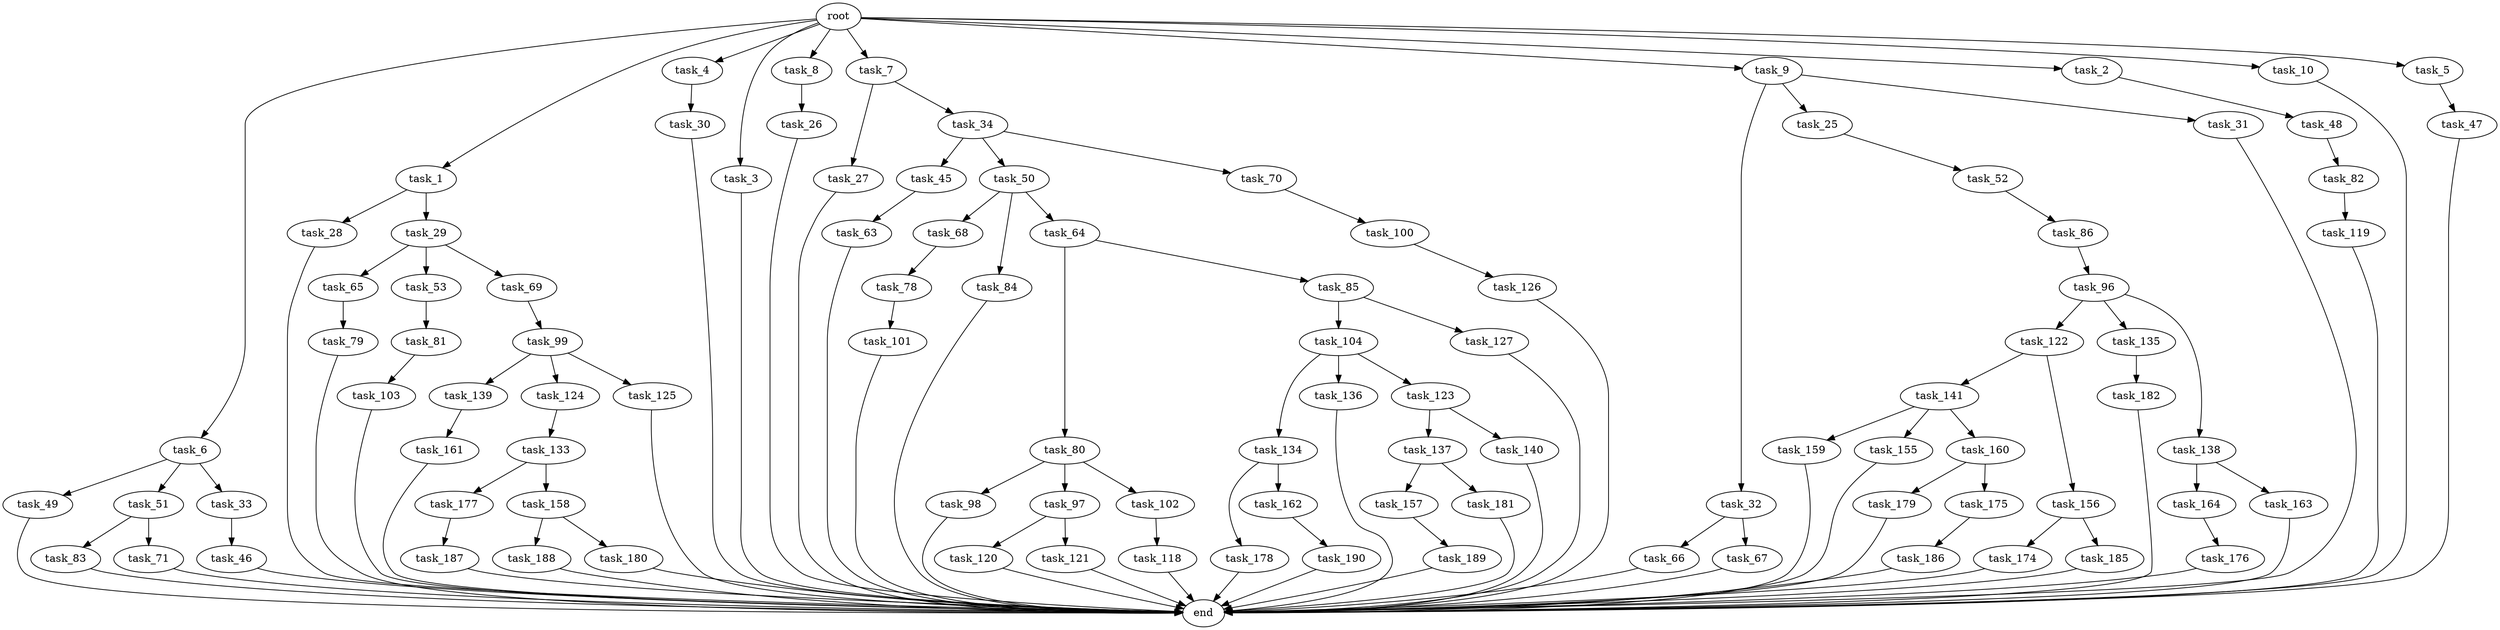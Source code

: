 digraph G {
  task_134 [size="858993459.200000"];
  task_6 [size="1.024000"];
  task_136 [size="858993459.200000"];
  task_45 [size="137438953.472000"];
  task_187 [size="309237645.312000"];
  task_123 [size="858993459.200000"];
  task_66 [size="137438953.472000"];
  task_1 [size="1.024000"];
  task_82 [size="34359738.368000"];
  task_159 [size="77309411.328000"];
  task_68 [size="858993459.200000"];
  task_119 [size="77309411.328000"];
  task_190 [size="214748364.800000"];
  task_65 [size="309237645.312000"];
  task_83 [size="77309411.328000"];
  root [size="0.000000"];
  task_63 [size="214748364.800000"];
  task_176 [size="858993459.200000"];
  task_179 [size="309237645.312000"];
  task_4 [size="1.024000"];
  task_3 [size="1.024000"];
  task_98 [size="858993459.200000"];
  task_189 [size="858993459.200000"];
  task_84 [size="858993459.200000"];
  task_101 [size="137438953.472000"];
  task_157 [size="858993459.200000"];
  task_178 [size="420906795.008000"];
  task_182 [size="214748364.800000"];
  task_8 [size="1.024000"];
  task_120 [size="420906795.008000"];
  task_27 [size="34359738.368000"];
  task_177 [size="77309411.328000"];
  task_133 [size="420906795.008000"];
  task_86 [size="77309411.328000"];
  task_80 [size="309237645.312000"];
  task_97 [size="858993459.200000"];
  task_49 [size="309237645.312000"];
  task_161 [size="214748364.800000"];
  task_32 [size="309237645.312000"];
  task_100 [size="77309411.328000"];
  task_7 [size="1.024000"];
  task_78 [size="420906795.008000"];
  task_188 [size="695784701.952000"];
  task_99 [size="77309411.328000"];
  task_53 [size="309237645.312000"];
  task_25 [size="309237645.312000"];
  task_96 [size="137438953.472000"];
  task_155 [size="77309411.328000"];
  task_51 [size="309237645.312000"];
  task_31 [size="309237645.312000"];
  task_186 [size="858993459.200000"];
  task_28 [size="34359738.368000"];
  task_9 [size="1.024000"];
  task_137 [size="214748364.800000"];
  task_180 [size="695784701.952000"];
  task_121 [size="420906795.008000"];
  task_175 [size="309237645.312000"];
  task_141 [size="77309411.328000"];
  task_162 [size="420906795.008000"];
  task_26 [size="137438953.472000"];
  task_2 [size="1.024000"];
  task_118 [size="549755813.888000"];
  task_81 [size="858993459.200000"];
  task_52 [size="34359738.368000"];
  task_79 [size="858993459.200000"];
  task_50 [size="137438953.472000"];
  task_122 [size="77309411.328000"];
  task_104 [size="695784701.952000"];
  task_158 [size="77309411.328000"];
  task_160 [size="77309411.328000"];
  task_174 [size="695784701.952000"];
  task_103 [size="858993459.200000"];
  task_127 [size="695784701.952000"];
  task_70 [size="137438953.472000"];
  task_46 [size="695784701.952000"];
  task_30 [size="34359738.368000"];
  task_156 [size="77309411.328000"];
  task_67 [size="137438953.472000"];
  task_48 [size="34359738.368000"];
  task_10 [size="1.024000"];
  task_164 [size="34359738.368000"];
  task_135 [size="77309411.328000"];
  task_140 [size="214748364.800000"];
  task_85 [size="309237645.312000"];
  task_185 [size="695784701.952000"];
  task_163 [size="34359738.368000"];
  task_29 [size="34359738.368000"];
  task_102 [size="858993459.200000"];
  task_181 [size="858993459.200000"];
  task_139 [size="214748364.800000"];
  task_33 [size="309237645.312000"];
  task_47 [size="34359738.368000"];
  task_69 [size="309237645.312000"];
  task_126 [size="695784701.952000"];
  end [size="0.000000"];
  task_71 [size="77309411.328000"];
  task_5 [size="1.024000"];
  task_34 [size="34359738.368000"];
  task_124 [size="214748364.800000"];
  task_125 [size="214748364.800000"];
  task_138 [size="77309411.328000"];
  task_64 [size="858993459.200000"];

  task_134 -> task_178 [size="411041792.000000"];
  task_134 -> task_162 [size="411041792.000000"];
  task_6 -> task_33 [size="301989888.000000"];
  task_6 -> task_49 [size="301989888.000000"];
  task_6 -> task_51 [size="301989888.000000"];
  task_136 -> end [size="1.000000"];
  task_45 -> task_63 [size="209715200.000000"];
  task_187 -> end [size="1.000000"];
  task_123 -> task_137 [size="209715200.000000"];
  task_123 -> task_140 [size="209715200.000000"];
  task_66 -> end [size="1.000000"];
  task_1 -> task_29 [size="33554432.000000"];
  task_1 -> task_28 [size="33554432.000000"];
  task_82 -> task_119 [size="75497472.000000"];
  task_159 -> end [size="1.000000"];
  task_68 -> task_78 [size="411041792.000000"];
  task_119 -> end [size="1.000000"];
  task_190 -> end [size="1.000000"];
  task_65 -> task_79 [size="838860800.000000"];
  task_83 -> end [size="1.000000"];
  root -> task_2 [size="1.000000"];
  root -> task_6 [size="1.000000"];
  root -> task_7 [size="1.000000"];
  root -> task_4 [size="1.000000"];
  root -> task_3 [size="1.000000"];
  root -> task_5 [size="1.000000"];
  root -> task_1 [size="1.000000"];
  root -> task_8 [size="1.000000"];
  root -> task_9 [size="1.000000"];
  root -> task_10 [size="1.000000"];
  task_63 -> end [size="1.000000"];
  task_176 -> end [size="1.000000"];
  task_179 -> end [size="1.000000"];
  task_4 -> task_30 [size="33554432.000000"];
  task_3 -> end [size="1.000000"];
  task_98 -> end [size="1.000000"];
  task_189 -> end [size="1.000000"];
  task_84 -> end [size="1.000000"];
  task_101 -> end [size="1.000000"];
  task_157 -> task_189 [size="838860800.000000"];
  task_178 -> end [size="1.000000"];
  task_182 -> end [size="1.000000"];
  task_8 -> task_26 [size="134217728.000000"];
  task_120 -> end [size="1.000000"];
  task_27 -> end [size="1.000000"];
  task_177 -> task_187 [size="301989888.000000"];
  task_133 -> task_177 [size="75497472.000000"];
  task_133 -> task_158 [size="75497472.000000"];
  task_86 -> task_96 [size="134217728.000000"];
  task_80 -> task_98 [size="838860800.000000"];
  task_80 -> task_97 [size="838860800.000000"];
  task_80 -> task_102 [size="838860800.000000"];
  task_97 -> task_121 [size="411041792.000000"];
  task_97 -> task_120 [size="411041792.000000"];
  task_49 -> end [size="1.000000"];
  task_161 -> end [size="1.000000"];
  task_32 -> task_67 [size="134217728.000000"];
  task_32 -> task_66 [size="134217728.000000"];
  task_100 -> task_126 [size="679477248.000000"];
  task_7 -> task_27 [size="33554432.000000"];
  task_7 -> task_34 [size="33554432.000000"];
  task_78 -> task_101 [size="134217728.000000"];
  task_188 -> end [size="1.000000"];
  task_99 -> task_124 [size="209715200.000000"];
  task_99 -> task_125 [size="209715200.000000"];
  task_99 -> task_139 [size="209715200.000000"];
  task_53 -> task_81 [size="838860800.000000"];
  task_25 -> task_52 [size="33554432.000000"];
  task_96 -> task_122 [size="75497472.000000"];
  task_96 -> task_138 [size="75497472.000000"];
  task_96 -> task_135 [size="75497472.000000"];
  task_155 -> end [size="1.000000"];
  task_51 -> task_71 [size="75497472.000000"];
  task_51 -> task_83 [size="75497472.000000"];
  task_31 -> end [size="1.000000"];
  task_186 -> end [size="1.000000"];
  task_28 -> end [size="1.000000"];
  task_9 -> task_31 [size="301989888.000000"];
  task_9 -> task_25 [size="301989888.000000"];
  task_9 -> task_32 [size="301989888.000000"];
  task_137 -> task_181 [size="838860800.000000"];
  task_137 -> task_157 [size="838860800.000000"];
  task_180 -> end [size="1.000000"];
  task_121 -> end [size="1.000000"];
  task_175 -> task_186 [size="838860800.000000"];
  task_141 -> task_155 [size="75497472.000000"];
  task_141 -> task_160 [size="75497472.000000"];
  task_141 -> task_159 [size="75497472.000000"];
  task_162 -> task_190 [size="209715200.000000"];
  task_26 -> end [size="1.000000"];
  task_2 -> task_48 [size="33554432.000000"];
  task_118 -> end [size="1.000000"];
  task_81 -> task_103 [size="838860800.000000"];
  task_52 -> task_86 [size="75497472.000000"];
  task_79 -> end [size="1.000000"];
  task_50 -> task_84 [size="838860800.000000"];
  task_50 -> task_64 [size="838860800.000000"];
  task_50 -> task_68 [size="838860800.000000"];
  task_122 -> task_156 [size="75497472.000000"];
  task_122 -> task_141 [size="75497472.000000"];
  task_104 -> task_134 [size="838860800.000000"];
  task_104 -> task_123 [size="838860800.000000"];
  task_104 -> task_136 [size="838860800.000000"];
  task_158 -> task_180 [size="679477248.000000"];
  task_158 -> task_188 [size="679477248.000000"];
  task_160 -> task_175 [size="301989888.000000"];
  task_160 -> task_179 [size="301989888.000000"];
  task_174 -> end [size="1.000000"];
  task_103 -> end [size="1.000000"];
  task_127 -> end [size="1.000000"];
  task_70 -> task_100 [size="75497472.000000"];
  task_46 -> end [size="1.000000"];
  task_30 -> end [size="1.000000"];
  task_156 -> task_174 [size="679477248.000000"];
  task_156 -> task_185 [size="679477248.000000"];
  task_67 -> end [size="1.000000"];
  task_48 -> task_82 [size="33554432.000000"];
  task_10 -> end [size="1.000000"];
  task_164 -> task_176 [size="838860800.000000"];
  task_135 -> task_182 [size="209715200.000000"];
  task_140 -> end [size="1.000000"];
  task_85 -> task_104 [size="679477248.000000"];
  task_85 -> task_127 [size="679477248.000000"];
  task_185 -> end [size="1.000000"];
  task_163 -> end [size="1.000000"];
  task_29 -> task_53 [size="301989888.000000"];
  task_29 -> task_65 [size="301989888.000000"];
  task_29 -> task_69 [size="301989888.000000"];
  task_102 -> task_118 [size="536870912.000000"];
  task_181 -> end [size="1.000000"];
  task_139 -> task_161 [size="209715200.000000"];
  task_33 -> task_46 [size="679477248.000000"];
  task_47 -> end [size="1.000000"];
  task_69 -> task_99 [size="75497472.000000"];
  task_126 -> end [size="1.000000"];
  task_71 -> end [size="1.000000"];
  task_5 -> task_47 [size="33554432.000000"];
  task_34 -> task_50 [size="134217728.000000"];
  task_34 -> task_45 [size="134217728.000000"];
  task_34 -> task_70 [size="134217728.000000"];
  task_124 -> task_133 [size="411041792.000000"];
  task_125 -> end [size="1.000000"];
  task_138 -> task_164 [size="33554432.000000"];
  task_138 -> task_163 [size="33554432.000000"];
  task_64 -> task_80 [size="301989888.000000"];
  task_64 -> task_85 [size="301989888.000000"];
}
